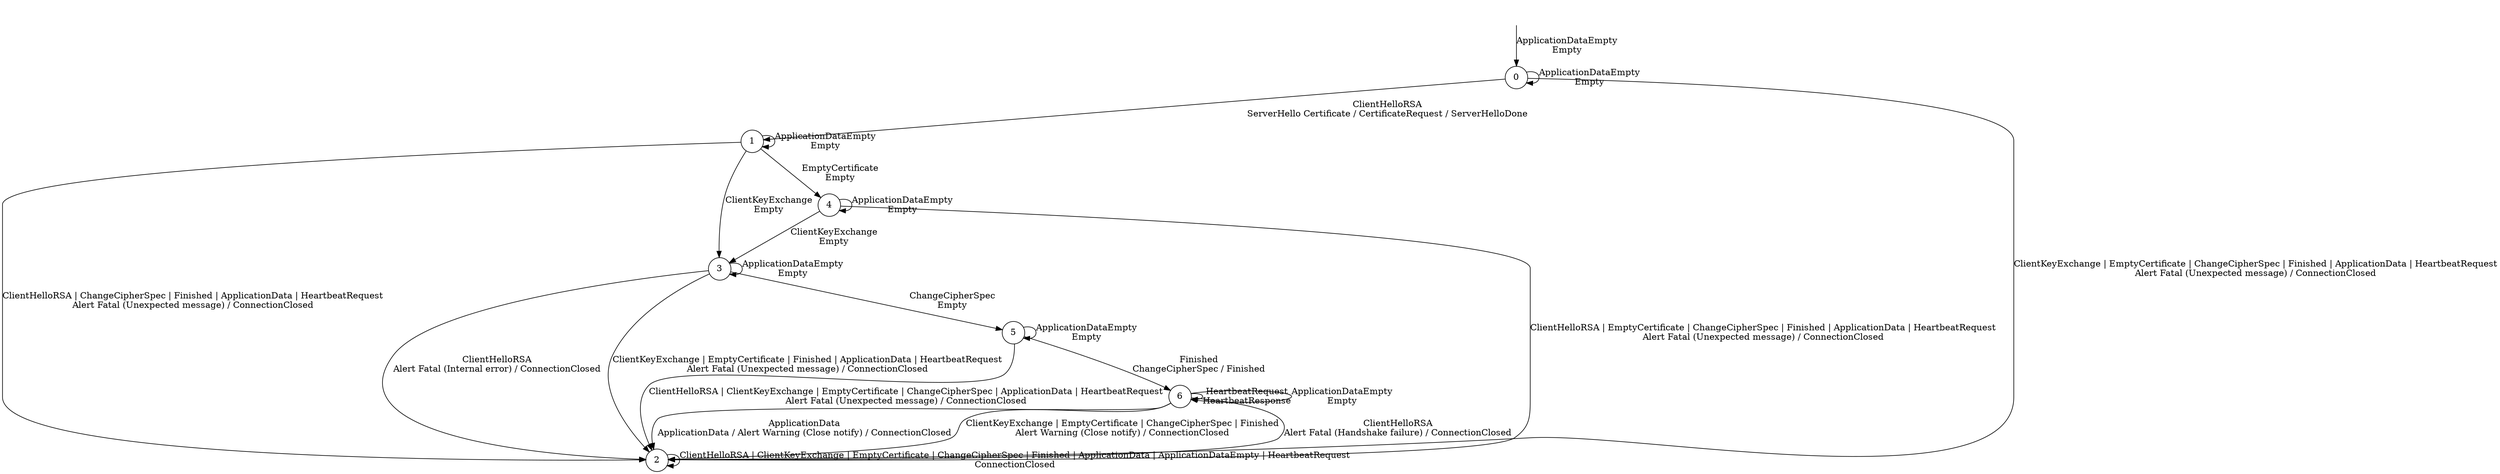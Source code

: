 digraph g {
__start0 [shape="none", label=""];
s0 [shape="circle", label="0"];
s1 [shape="circle", label="1"];
s2 [shape="circle", label="2"];
s3 [shape="circle", label="3"];
s4 [shape="circle", label="4"];
s5 [shape="circle", label="5"];
s6 [shape="circle", label="6"];
s3 -> s3  [label=<ApplicationDataEmpty<br />Empty>];
s3 -> s2  [label=<ClientHelloRSA<br />Alert Fatal (Internal error) / ConnectionClosed>];
s3 -> s2  [label=<ClientKeyExchange | EmptyCertificate | Finished | ApplicationData | HeartbeatRequest<br />Alert Fatal (Unexpected message) / ConnectionClosed>];
s3 -> s5  [label=<ChangeCipherSpec<br />Empty>];
s2 -> s2  [label=<ClientHelloRSA | ClientKeyExchange | EmptyCertificate | ChangeCipherSpec | Finished | ApplicationData | ApplicationDataEmpty | HeartbeatRequest<br />ConnectionClosed>];
s1 -> s3  [label=<ClientKeyExchange<br />Empty>];
s1 -> s2  [label=<ClientHelloRSA | ChangeCipherSpec | Finished | ApplicationData | HeartbeatRequest<br />Alert Fatal (Unexpected message) / ConnectionClosed>];
s1 -> s1  [label=<ApplicationDataEmpty<br />Empty>];
s1 -> s4  [label=<EmptyCertificate<br />Empty>];
s0 -> s2  [label=<ClientKeyExchange | EmptyCertificate | ChangeCipherSpec | Finished | ApplicationData | HeartbeatRequest<br />Alert Fatal (Unexpected message) / ConnectionClosed>];
s0 -> s1  [label=<ClientHelloRSA<br />ServerHello Certificate / CertificateRequest / ServerHelloDone>];
s0 -> s0  [label=<ApplicationDataEmpty<br />Empty>];
s6 -> s2  [label=<ApplicationData<br />ApplicationData / Alert Warning (Close notify) / ConnectionClosed>];
s6 -> s2  [label=<ClientKeyExchange | EmptyCertificate | ChangeCipherSpec | Finished<br />Alert Warning (Close notify) / ConnectionClosed>];
s6 -> s2  [label=<ClientHelloRSA<br />Alert Fatal (Handshake failure) / ConnectionClosed>];
s6 -> s6  [label=<HeartbeatRequest<br />HeartbeatResponse>];
s6 -> s6  [label=<ApplicationDataEmpty<br />Empty>];
s5 -> s2  [label=<ClientHelloRSA | ClientKeyExchange | EmptyCertificate | ChangeCipherSpec | ApplicationData | HeartbeatRequest<br />Alert Fatal (Unexpected message) / ConnectionClosed>];
s5 -> s6  [label=<Finished<br />ChangeCipherSpec / Finished>];
s5 -> s5  [label=<ApplicationDataEmpty<br />Empty>];
s4 -> s3  [label=<ClientKeyExchange<br />Empty>];
s4 -> s2  [label=<ClientHelloRSA | EmptyCertificate | ChangeCipherSpec | Finished | ApplicationData | HeartbeatRequest<br />Alert Fatal (Unexpected message) / ConnectionClosed>];
s4 -> s4  [label=<ApplicationDataEmpty<br />Empty>];
__start0 -> s0  [label=<ApplicationDataEmpty<br />Empty>];
}

